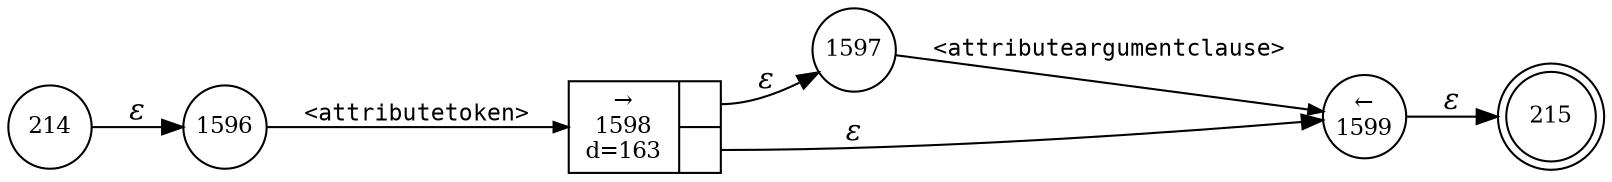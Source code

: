 digraph ATN {
rankdir=LR;
s215[fontsize=11, label="215", shape=doublecircle, fixedsize=true, width=.6];
s214[fontsize=11,label="214", shape=circle, fixedsize=true, width=.55, peripheries=1];
s1596[fontsize=11,label="1596", shape=circle, fixedsize=true, width=.55, peripheries=1];
s1597[fontsize=11,label="1597", shape=circle, fixedsize=true, width=.55, peripheries=1];
s1598[fontsize=11,label="{&rarr;\n1598\nd=163|{<p0>|<p1>}}", shape=record, fixedsize=false, peripheries=1];
s1599[fontsize=11,label="&larr;\n1599", shape=circle, fixedsize=true, width=.55, peripheries=1];
s214 -> s1596 [fontname="Times-Italic", label="&epsilon;"];
s1596 -> s1598 [fontsize=11, fontname="Courier", arrowsize=.7, label = "<attributetoken>", arrowhead = normal];
s1598:p0 -> s1597 [fontname="Times-Italic", label="&epsilon;"];
s1598:p1 -> s1599 [fontname="Times-Italic", label="&epsilon;"];
s1597 -> s1599 [fontsize=11, fontname="Courier", arrowsize=.7, label = "<attributeargumentclause>", arrowhead = normal];
s1599 -> s215 [fontname="Times-Italic", label="&epsilon;"];
}